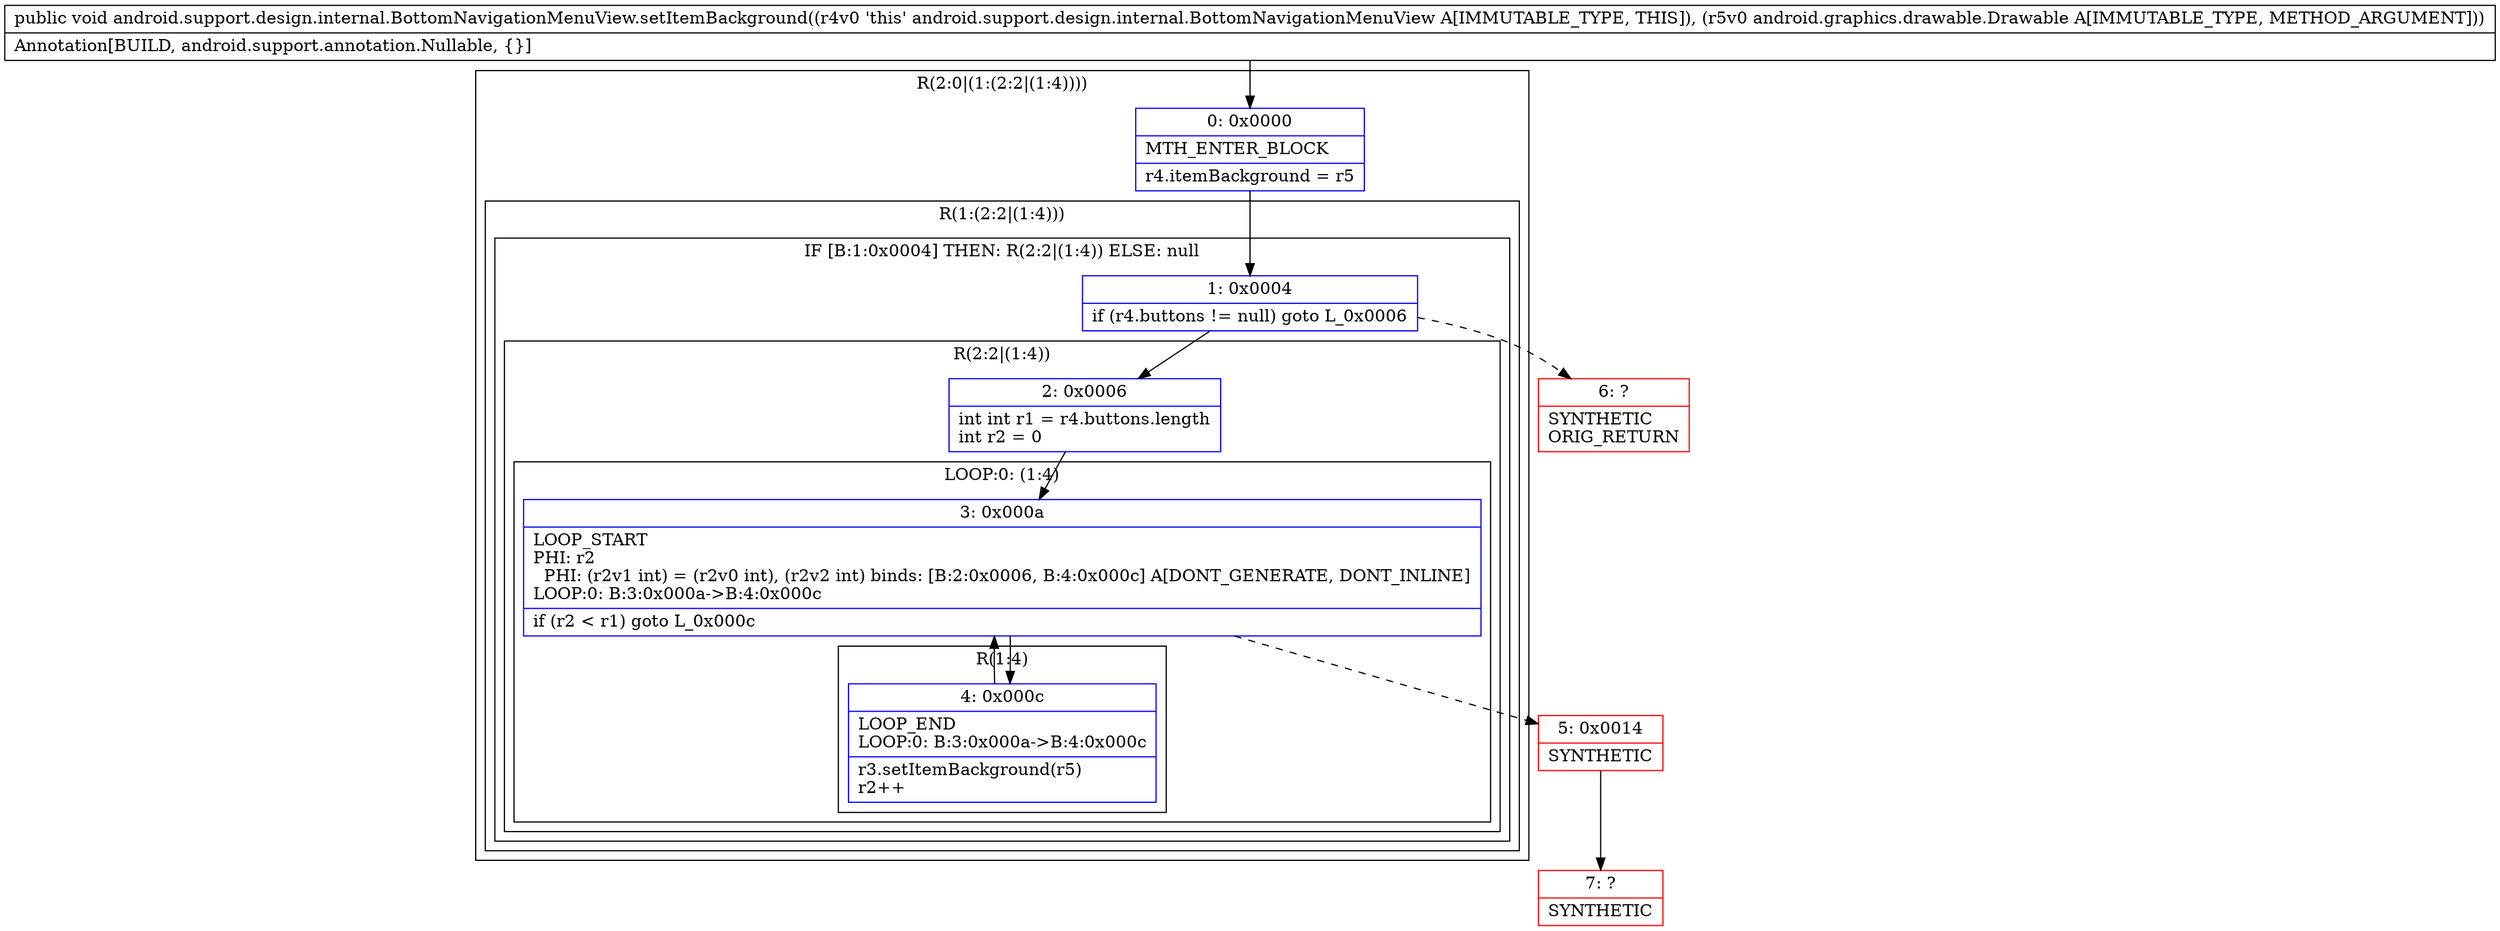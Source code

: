 digraph "CFG forandroid.support.design.internal.BottomNavigationMenuView.setItemBackground(Landroid\/graphics\/drawable\/Drawable;)V" {
subgraph cluster_Region_1876573228 {
label = "R(2:0|(1:(2:2|(1:4))))";
node [shape=record,color=blue];
Node_0 [shape=record,label="{0\:\ 0x0000|MTH_ENTER_BLOCK\l|r4.itemBackground = r5\l}"];
subgraph cluster_Region_402900981 {
label = "R(1:(2:2|(1:4)))";
node [shape=record,color=blue];
subgraph cluster_IfRegion_855773107 {
label = "IF [B:1:0x0004] THEN: R(2:2|(1:4)) ELSE: null";
node [shape=record,color=blue];
Node_1 [shape=record,label="{1\:\ 0x0004|if (r4.buttons != null) goto L_0x0006\l}"];
subgraph cluster_Region_445495115 {
label = "R(2:2|(1:4))";
node [shape=record,color=blue];
Node_2 [shape=record,label="{2\:\ 0x0006|int int r1 = r4.buttons.length\lint r2 = 0\l}"];
subgraph cluster_LoopRegion_2094917130 {
label = "LOOP:0: (1:4)";
node [shape=record,color=blue];
Node_3 [shape=record,label="{3\:\ 0x000a|LOOP_START\lPHI: r2 \l  PHI: (r2v1 int) = (r2v0 int), (r2v2 int) binds: [B:2:0x0006, B:4:0x000c] A[DONT_GENERATE, DONT_INLINE]\lLOOP:0: B:3:0x000a\-\>B:4:0x000c\l|if (r2 \< r1) goto L_0x000c\l}"];
subgraph cluster_Region_540617039 {
label = "R(1:4)";
node [shape=record,color=blue];
Node_4 [shape=record,label="{4\:\ 0x000c|LOOP_END\lLOOP:0: B:3:0x000a\-\>B:4:0x000c\l|r3.setItemBackground(r5)\lr2++\l}"];
}
}
}
}
}
}
Node_5 [shape=record,color=red,label="{5\:\ 0x0014|SYNTHETIC\l}"];
Node_6 [shape=record,color=red,label="{6\:\ ?|SYNTHETIC\lORIG_RETURN\l}"];
Node_7 [shape=record,color=red,label="{7\:\ ?|SYNTHETIC\l}"];
MethodNode[shape=record,label="{public void android.support.design.internal.BottomNavigationMenuView.setItemBackground((r4v0 'this' android.support.design.internal.BottomNavigationMenuView A[IMMUTABLE_TYPE, THIS]), (r5v0 android.graphics.drawable.Drawable A[IMMUTABLE_TYPE, METHOD_ARGUMENT]))  | Annotation[BUILD, android.support.annotation.Nullable, \{\}]\l}"];
MethodNode -> Node_0;
Node_0 -> Node_1;
Node_1 -> Node_2;
Node_1 -> Node_6[style=dashed];
Node_2 -> Node_3;
Node_3 -> Node_4;
Node_3 -> Node_5[style=dashed];
Node_4 -> Node_3;
Node_5 -> Node_7;
}

